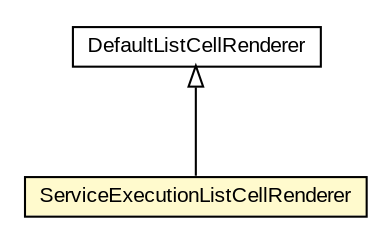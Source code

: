 #!/usr/local/bin/dot
#
# Class diagram 
# Generated by UMLGraph version 5.3 (http://www.umlgraph.org/)
#

digraph G {
	edge [fontname="arial",fontsize=10,labelfontname="arial",labelfontsize=10];
	node [fontname="arial",fontsize=10,shape=plaintext];
	nodesep=0.25;
	ranksep=0.5;
	// context.arch.logging.ServiceExecutionListCellRenderer
	c120914 [label=<<table title="context.arch.logging.ServiceExecutionListCellRenderer" border="0" cellborder="1" cellspacing="0" cellpadding="2" port="p" bgcolor="lemonChiffon" href="./ServiceExecutionListCellRenderer.html">
		<tr><td><table border="0" cellspacing="0" cellpadding="1">
<tr><td align="center" balign="center"> ServiceExecutionListCellRenderer </td></tr>
		</table></td></tr>
		</table>>, fontname="arial", fontcolor="black", fontsize=10.0];
	//context.arch.logging.ServiceExecutionListCellRenderer extends javax.swing.DefaultListCellRenderer
	c121034:p -> c120914:p [dir=back,arrowtail=empty];
	// javax.swing.DefaultListCellRenderer
	c121034 [label=<<table title="javax.swing.DefaultListCellRenderer" border="0" cellborder="1" cellspacing="0" cellpadding="2" port="p" href="http://java.sun.com/j2se/1.4.2/docs/api/javax/swing/DefaultListCellRenderer.html">
		<tr><td><table border="0" cellspacing="0" cellpadding="1">
<tr><td align="center" balign="center"> DefaultListCellRenderer </td></tr>
		</table></td></tr>
		</table>>, fontname="arial", fontcolor="black", fontsize=10.0];
}

